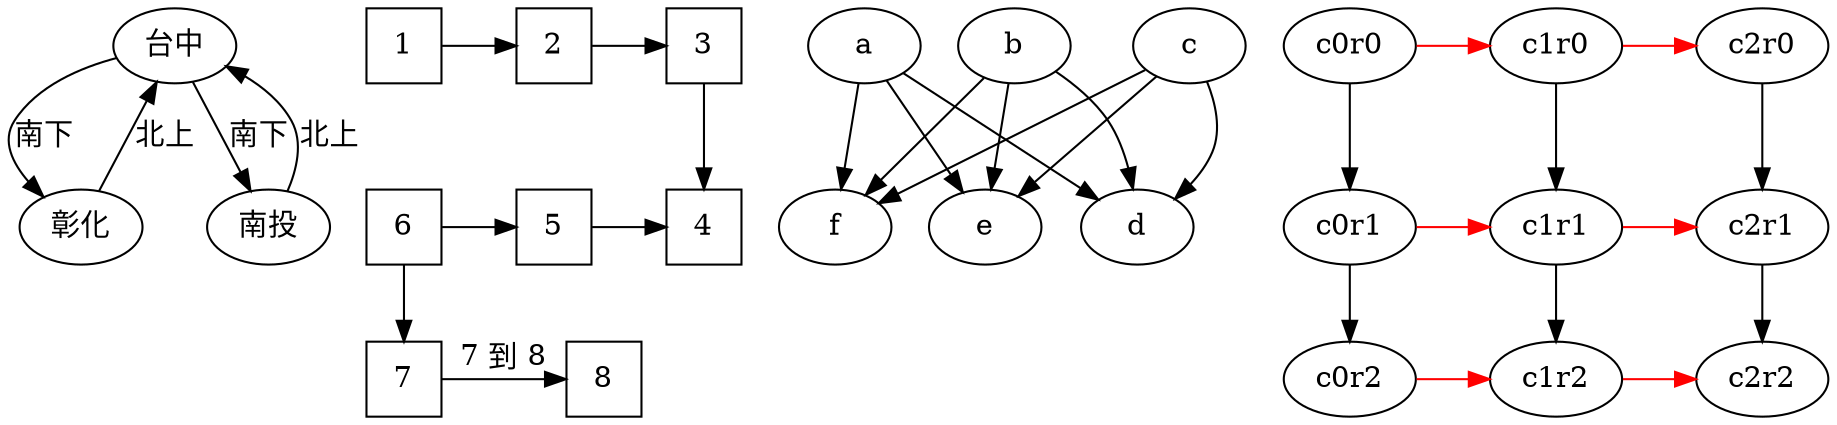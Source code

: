 digraph
{
	"台中" -> {"彰化" "南投"} [label="南下"];
	 {"彰化" "南投"} -> "台中"[label="北上"];
	subgraph
	{
		node[ shape = square ];
		{ rank = same; 1 2 3 }
		{ rank = same; 6 5 4 }
		{ rank = same; 7 8}

		1 -> 2 -> 3;
		3 -> 4;
#               6 -> 5 -> 4 [ dir = back ];
		6 -> 5 -> 4;
		6 -> 7;
		7 -> "8" [label="7 到 8"];
	}

	subgraph
	{
		{a b c} -> {d e f}
	}

	subgraph
	{
		compound=true;
		subgraph columns {
			c0r0 -> c0r1 -> c0r2;
			c1r0 -> c1r1 -> c1r2;
			c2r0 -> c2r1 -> c2r2;
		}
		subgraph rows {
			edge [color=red, constraint=false];
			c0r0 -> c1r0 -> c2r0;
			c0r1 -> c1r1 -> c2r1;
			c0r2 -> c1r2 -> c2r2;
		}
	}
}

